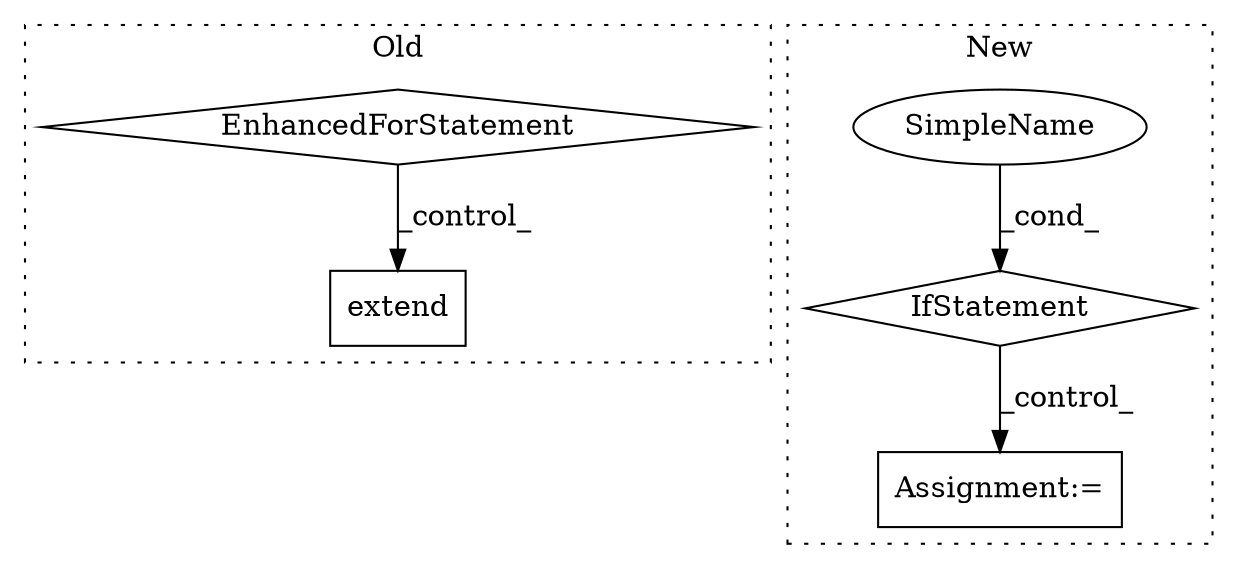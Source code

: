 digraph G {
subgraph cluster0 {
1 [label="extend" a="32" s="4595,4617" l="7,1" shape="box"];
5 [label="EnhancedForStatement" a="70" s="4410,4512" l="53,2" shape="diamond"];
label = "Old";
style="dotted";
}
subgraph cluster1 {
2 [label="IfStatement" a="25" s="4557,4616" l="4,2" shape="diamond"];
3 [label="Assignment:=" a="7" s="4683" l="1" shape="box"];
4 [label="SimpleName" a="42" s="" l="" shape="ellipse"];
label = "New";
style="dotted";
}
2 -> 3 [label="_control_"];
4 -> 2 [label="_cond_"];
5 -> 1 [label="_control_"];
}